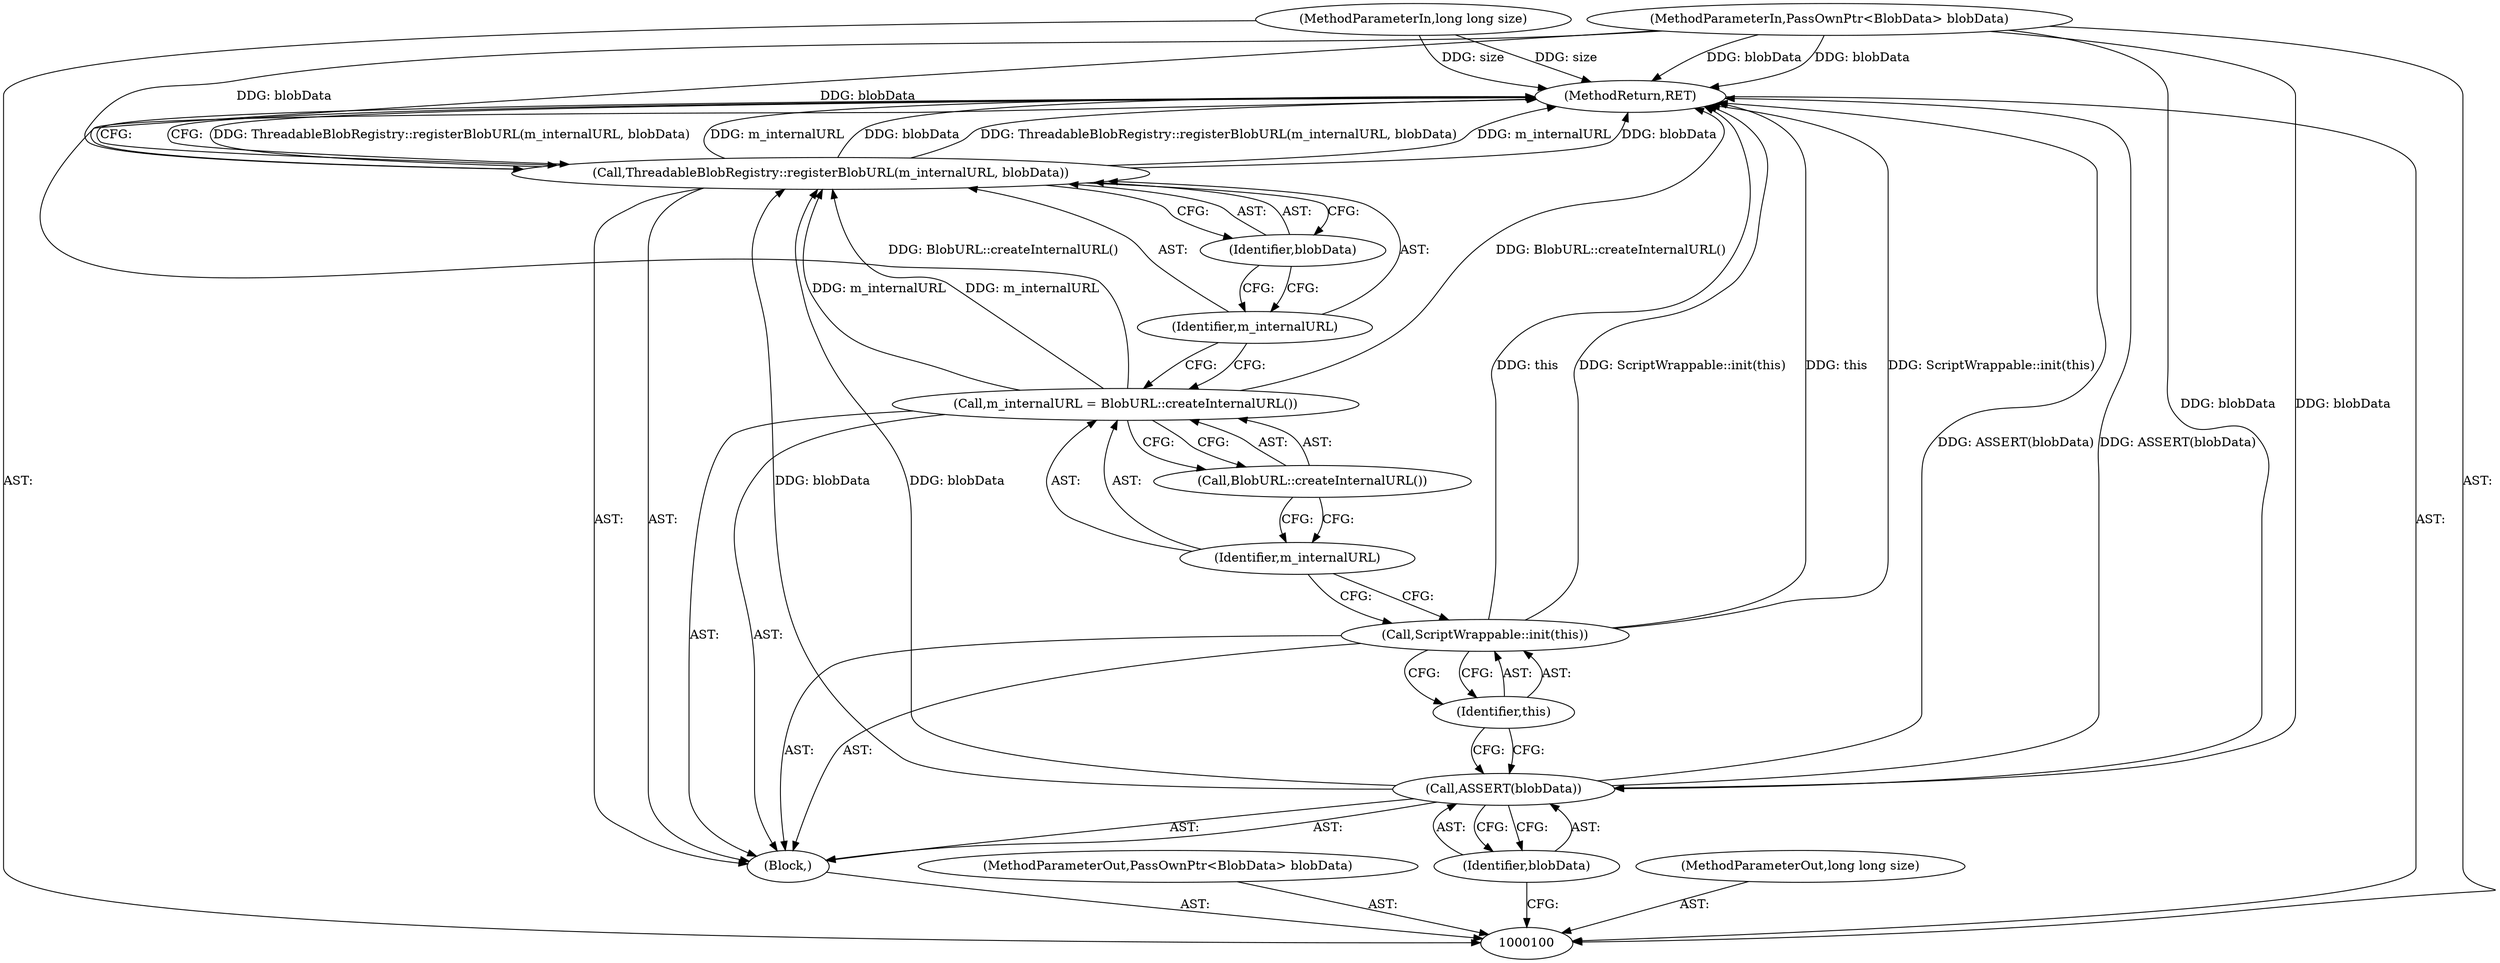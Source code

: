 digraph "1_Chrome_d0c31f0342cefc46a3b3d80359a9779d044d4c0d_0" {
"1000114" [label="(MethodReturn,RET)"];
"1000101" [label="(MethodParameterIn,PassOwnPtr<BlobData> blobData)"];
"1000142" [label="(MethodParameterOut,PassOwnPtr<BlobData> blobData)"];
"1000102" [label="(MethodParameterIn,long long size)"];
"1000143" [label="(MethodParameterOut,long long size)"];
"1000103" [label="(Block,)"];
"1000105" [label="(Identifier,blobData)"];
"1000104" [label="(Call,ASSERT(blobData))"];
"1000107" [label="(Identifier,this)"];
"1000106" [label="(Call,ScriptWrappable::init(this))"];
"1000110" [label="(Call,BlobURL::createInternalURL())"];
"1000108" [label="(Call,m_internalURL = BlobURL::createInternalURL())"];
"1000109" [label="(Identifier,m_internalURL)"];
"1000111" [label="(Call,ThreadableBlobRegistry::registerBlobURL(m_internalURL, blobData))"];
"1000112" [label="(Identifier,m_internalURL)"];
"1000113" [label="(Identifier,blobData)"];
"1000114" -> "1000100"  [label="AST: "];
"1000114" -> "1000111"  [label="CFG: "];
"1000106" -> "1000114"  [label="DDG: this"];
"1000106" -> "1000114"  [label="DDG: ScriptWrappable::init(this)"];
"1000104" -> "1000114"  [label="DDG: ASSERT(blobData)"];
"1000111" -> "1000114"  [label="DDG: ThreadableBlobRegistry::registerBlobURL(m_internalURL, blobData)"];
"1000111" -> "1000114"  [label="DDG: m_internalURL"];
"1000111" -> "1000114"  [label="DDG: blobData"];
"1000102" -> "1000114"  [label="DDG: size"];
"1000101" -> "1000114"  [label="DDG: blobData"];
"1000108" -> "1000114"  [label="DDG: BlobURL::createInternalURL()"];
"1000101" -> "1000100"  [label="AST: "];
"1000101" -> "1000114"  [label="DDG: blobData"];
"1000101" -> "1000104"  [label="DDG: blobData"];
"1000101" -> "1000111"  [label="DDG: blobData"];
"1000142" -> "1000100"  [label="AST: "];
"1000102" -> "1000100"  [label="AST: "];
"1000102" -> "1000114"  [label="DDG: size"];
"1000143" -> "1000100"  [label="AST: "];
"1000103" -> "1000100"  [label="AST: "];
"1000104" -> "1000103"  [label="AST: "];
"1000106" -> "1000103"  [label="AST: "];
"1000108" -> "1000103"  [label="AST: "];
"1000111" -> "1000103"  [label="AST: "];
"1000105" -> "1000104"  [label="AST: "];
"1000105" -> "1000100"  [label="CFG: "];
"1000104" -> "1000105"  [label="CFG: "];
"1000104" -> "1000103"  [label="AST: "];
"1000104" -> "1000105"  [label="CFG: "];
"1000105" -> "1000104"  [label="AST: "];
"1000107" -> "1000104"  [label="CFG: "];
"1000104" -> "1000114"  [label="DDG: ASSERT(blobData)"];
"1000101" -> "1000104"  [label="DDG: blobData"];
"1000104" -> "1000111"  [label="DDG: blobData"];
"1000107" -> "1000106"  [label="AST: "];
"1000107" -> "1000104"  [label="CFG: "];
"1000106" -> "1000107"  [label="CFG: "];
"1000106" -> "1000103"  [label="AST: "];
"1000106" -> "1000107"  [label="CFG: "];
"1000107" -> "1000106"  [label="AST: "];
"1000109" -> "1000106"  [label="CFG: "];
"1000106" -> "1000114"  [label="DDG: this"];
"1000106" -> "1000114"  [label="DDG: ScriptWrappable::init(this)"];
"1000110" -> "1000108"  [label="AST: "];
"1000110" -> "1000109"  [label="CFG: "];
"1000108" -> "1000110"  [label="CFG: "];
"1000108" -> "1000103"  [label="AST: "];
"1000108" -> "1000110"  [label="CFG: "];
"1000109" -> "1000108"  [label="AST: "];
"1000110" -> "1000108"  [label="AST: "];
"1000112" -> "1000108"  [label="CFG: "];
"1000108" -> "1000114"  [label="DDG: BlobURL::createInternalURL()"];
"1000108" -> "1000111"  [label="DDG: m_internalURL"];
"1000109" -> "1000108"  [label="AST: "];
"1000109" -> "1000106"  [label="CFG: "];
"1000110" -> "1000109"  [label="CFG: "];
"1000111" -> "1000103"  [label="AST: "];
"1000111" -> "1000113"  [label="CFG: "];
"1000112" -> "1000111"  [label="AST: "];
"1000113" -> "1000111"  [label="AST: "];
"1000114" -> "1000111"  [label="CFG: "];
"1000111" -> "1000114"  [label="DDG: ThreadableBlobRegistry::registerBlobURL(m_internalURL, blobData)"];
"1000111" -> "1000114"  [label="DDG: m_internalURL"];
"1000111" -> "1000114"  [label="DDG: blobData"];
"1000108" -> "1000111"  [label="DDG: m_internalURL"];
"1000104" -> "1000111"  [label="DDG: blobData"];
"1000101" -> "1000111"  [label="DDG: blobData"];
"1000112" -> "1000111"  [label="AST: "];
"1000112" -> "1000108"  [label="CFG: "];
"1000113" -> "1000112"  [label="CFG: "];
"1000113" -> "1000111"  [label="AST: "];
"1000113" -> "1000112"  [label="CFG: "];
"1000111" -> "1000113"  [label="CFG: "];
}
